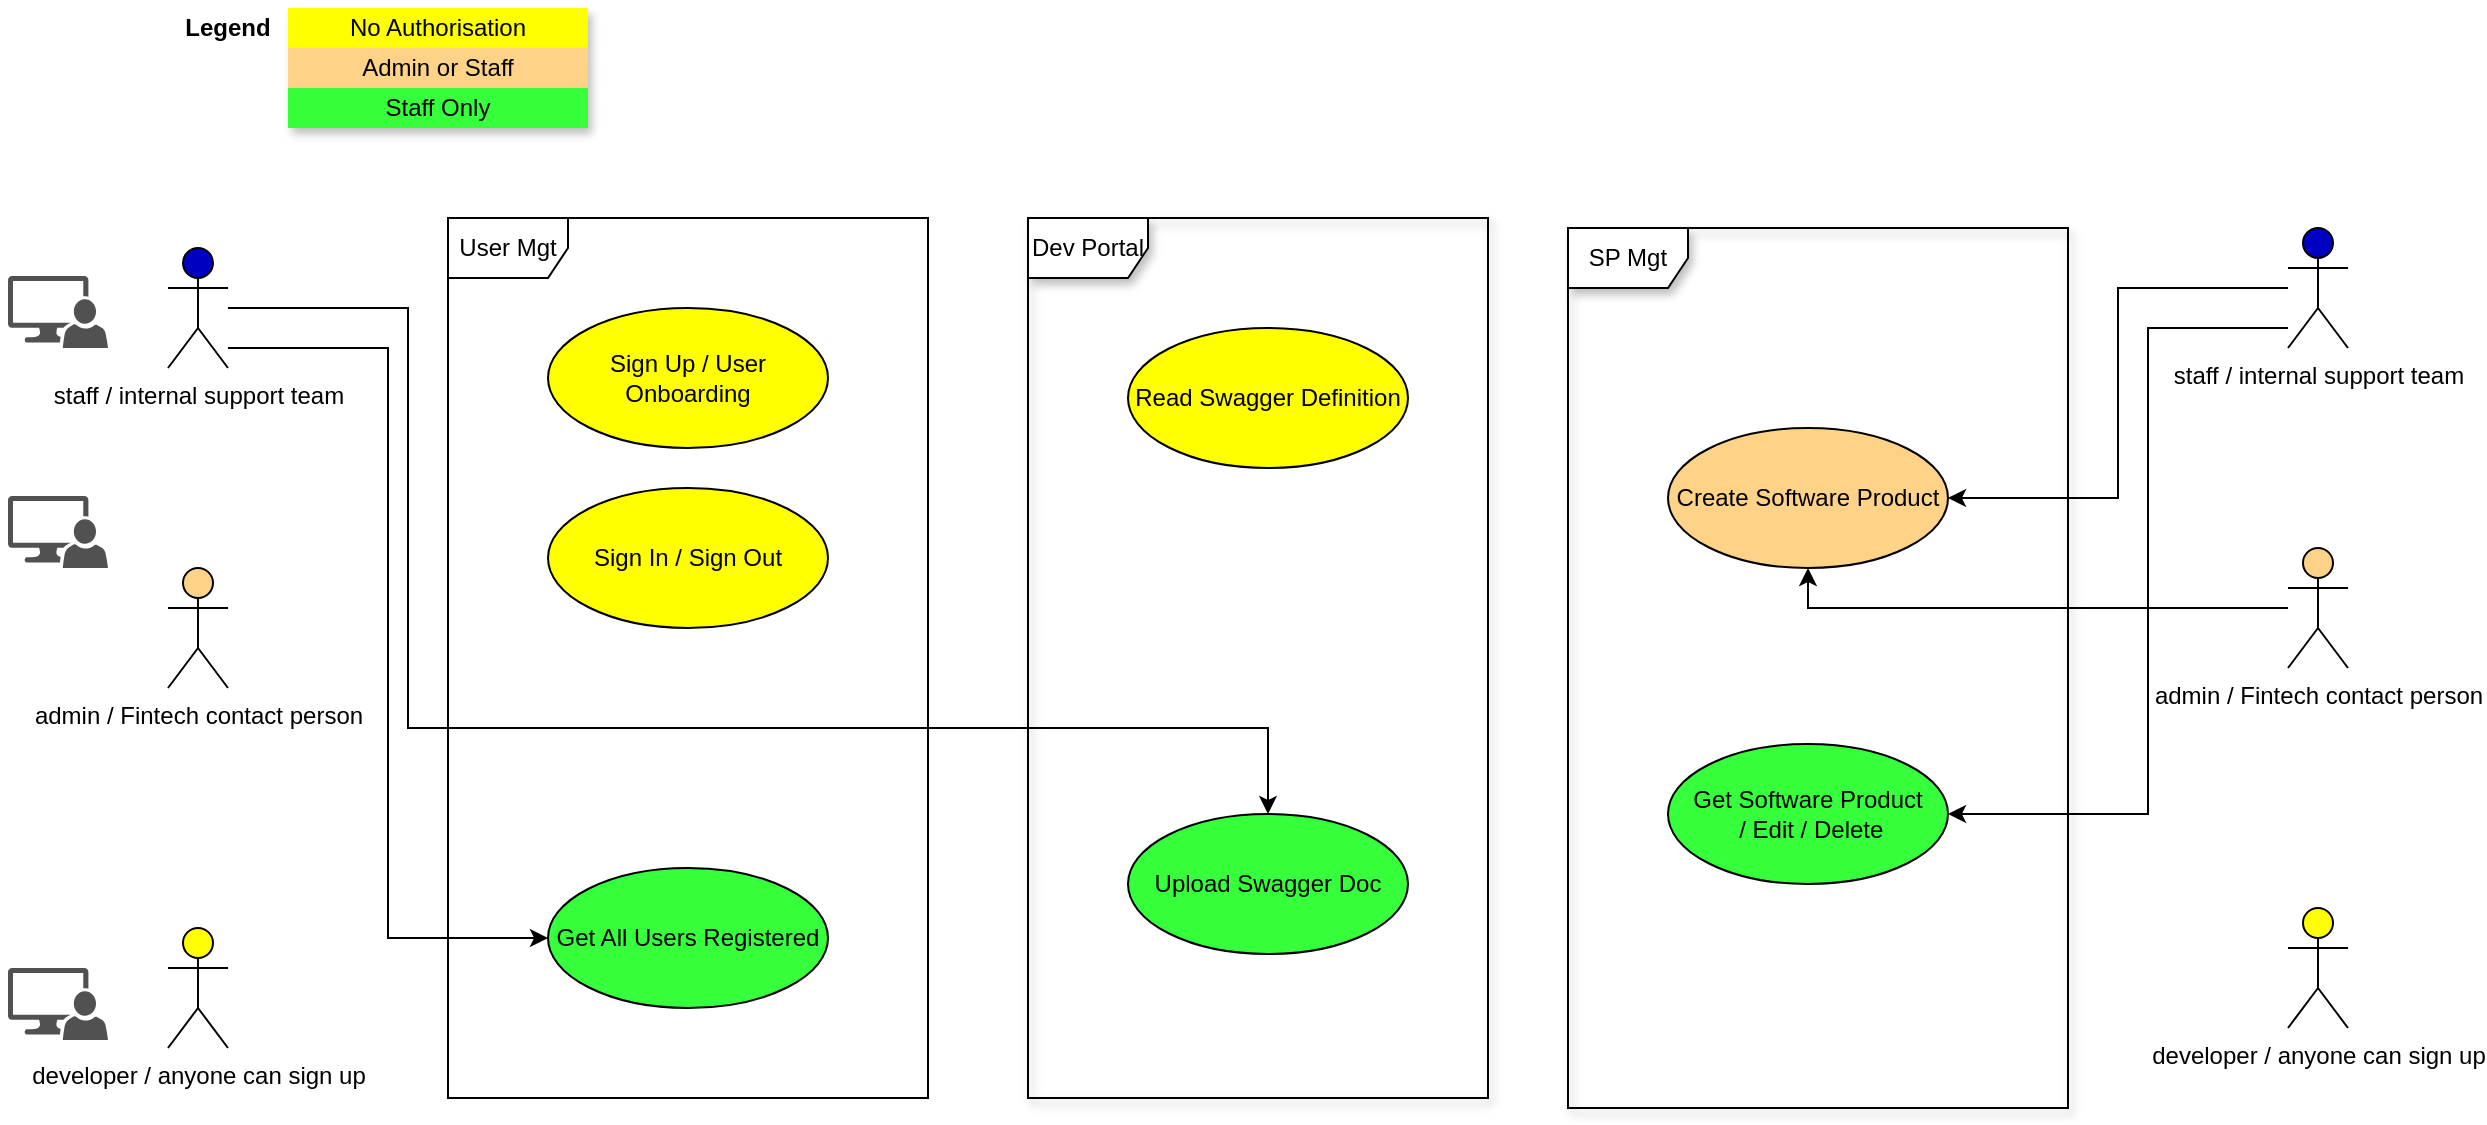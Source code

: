 <mxfile version="13.5.8" type="github">
  <diagram name="Page-1" id="e7e014a7-5840-1c2e-5031-d8a46d1fe8dd">
    <mxGraphModel dx="1549" dy="625" grid="0" gridSize="10" guides="1" tooltips="1" connect="1" arrows="1" fold="1" page="1" pageScale="1" pageWidth="1169" pageHeight="826" background="#ffffff" math="0" shadow="0">
      <root>
        <mxCell id="0" />
        <mxCell id="1" parent="0" />
        <mxCell id="DFxoOUwJSN-Vv42BanRs-62" value="Dev Portal" style="shape=umlFrame;whiteSpace=wrap;html=1;shadow=1;" vertex="1" parent="1">
          <mxGeometry x="530" y="115" width="230" height="440" as="geometry" />
        </mxCell>
        <mxCell id="DFxoOUwJSN-Vv42BanRs-64" value="SP Mgt" style="shape=umlFrame;whiteSpace=wrap;html=1;shadow=1;" vertex="1" parent="1">
          <mxGeometry x="800" y="120" width="250" height="440" as="geometry" />
        </mxCell>
        <mxCell id="DFxoOUwJSN-Vv42BanRs-56" value="User Mgt" style="shape=umlFrame;whiteSpace=wrap;html=1;shadow=0;" vertex="1" parent="1">
          <mxGeometry x="240" y="115" width="240" height="440" as="geometry" />
        </mxCell>
        <mxCell id="DFxoOUwJSN-Vv42BanRs-85" style="edgeStyle=orthogonalEdgeStyle;rounded=0;orthogonalLoop=1;jettySize=auto;html=1;entryX=0;entryY=0.5;entryDx=0;entryDy=0;" edge="1" parent="1" source="DFxoOUwJSN-Vv42BanRs-41" target="DFxoOUwJSN-Vv42BanRs-55">
          <mxGeometry relative="1" as="geometry">
            <Array as="points">
              <mxPoint x="210" y="180" />
              <mxPoint x="210" y="475" />
            </Array>
          </mxGeometry>
        </mxCell>
        <mxCell id="DFxoOUwJSN-Vv42BanRs-89" style="edgeStyle=orthogonalEdgeStyle;rounded=0;orthogonalLoop=1;jettySize=auto;html=1;" edge="1" parent="1" source="DFxoOUwJSN-Vv42BanRs-41" target="DFxoOUwJSN-Vv42BanRs-53">
          <mxGeometry relative="1" as="geometry">
            <Array as="points">
              <mxPoint x="220" y="160" />
              <mxPoint x="220" y="370" />
              <mxPoint x="650" y="370" />
            </Array>
          </mxGeometry>
        </mxCell>
        <mxCell id="DFxoOUwJSN-Vv42BanRs-41" value="staff / internal support team" style="shape=umlActor;verticalLabelPosition=bottom;verticalAlign=top;html=1;fillColor=#0000C2;" vertex="1" parent="1">
          <mxGeometry x="100" y="130" width="30" height="60" as="geometry" />
        </mxCell>
        <mxCell id="DFxoOUwJSN-Vv42BanRs-42" value="admin / Fintech contact person" style="shape=umlActor;verticalLabelPosition=bottom;verticalAlign=top;html=1;fillColor=#FFD387;" vertex="1" parent="1">
          <mxGeometry x="100" y="290" width="30" height="60" as="geometry" />
        </mxCell>
        <mxCell id="DFxoOUwJSN-Vv42BanRs-43" value="developer / anyone can sign up" style="shape=umlActor;verticalLabelPosition=bottom;verticalAlign=top;html=1;fillColor=#FFFF00;" vertex="1" parent="1">
          <mxGeometry x="100" y="470" width="30" height="60" as="geometry" />
        </mxCell>
        <mxCell id="DFxoOUwJSN-Vv42BanRs-48" value="Sign Up / User Onboarding" style="ellipse;whiteSpace=wrap;html=1;fillColor=#FFFF00;" vertex="1" parent="1">
          <mxGeometry x="290" y="160" width="140" height="70" as="geometry" />
        </mxCell>
        <mxCell id="DFxoOUwJSN-Vv42BanRs-50" value="Create Software Product" style="ellipse;whiteSpace=wrap;html=1;fillColor=#FFD387;" vertex="1" parent="1">
          <mxGeometry x="850" y="220" width="140" height="70" as="geometry" />
        </mxCell>
        <mxCell id="DFxoOUwJSN-Vv42BanRs-51" value="Get Software Product&lt;br&gt;&amp;nbsp;/ Edit / Delete" style="ellipse;whiteSpace=wrap;html=1;fillColor=#36FF3C;" vertex="1" parent="1">
          <mxGeometry x="850" y="378" width="140" height="70" as="geometry" />
        </mxCell>
        <mxCell id="DFxoOUwJSN-Vv42BanRs-52" value="Read Swagger Definition" style="ellipse;whiteSpace=wrap;html=1;fillColor=#FFFF00;" vertex="1" parent="1">
          <mxGeometry x="580" y="170" width="140" height="70" as="geometry" />
        </mxCell>
        <mxCell id="DFxoOUwJSN-Vv42BanRs-53" value="Upload Swagger Doc" style="ellipse;whiteSpace=wrap;html=1;fillColor=#36FF3C;" vertex="1" parent="1">
          <mxGeometry x="580" y="413" width="140" height="70" as="geometry" />
        </mxCell>
        <mxCell id="DFxoOUwJSN-Vv42BanRs-55" value="Get All Users Registered" style="ellipse;whiteSpace=wrap;html=1;fillColor=#36FF3C;" vertex="1" parent="1">
          <mxGeometry x="290" y="440" width="140" height="70" as="geometry" />
        </mxCell>
        <mxCell id="DFxoOUwJSN-Vv42BanRs-74" style="edgeStyle=orthogonalEdgeStyle;rounded=0;orthogonalLoop=1;jettySize=auto;html=1;entryX=1;entryY=0.5;entryDx=0;entryDy=0;" edge="1" parent="1" source="DFxoOUwJSN-Vv42BanRs-59" target="DFxoOUwJSN-Vv42BanRs-50">
          <mxGeometry relative="1" as="geometry" />
        </mxCell>
        <mxCell id="DFxoOUwJSN-Vv42BanRs-75" style="edgeStyle=orthogonalEdgeStyle;rounded=0;orthogonalLoop=1;jettySize=auto;html=1;entryX=1;entryY=0.5;entryDx=0;entryDy=0;" edge="1" parent="1" source="DFxoOUwJSN-Vv42BanRs-59" target="DFxoOUwJSN-Vv42BanRs-51">
          <mxGeometry relative="1" as="geometry">
            <Array as="points">
              <mxPoint x="1090" y="170" />
              <mxPoint x="1090" y="413" />
            </Array>
          </mxGeometry>
        </mxCell>
        <mxCell id="DFxoOUwJSN-Vv42BanRs-59" value="staff / internal support team" style="shape=umlActor;verticalLabelPosition=bottom;verticalAlign=top;html=1;fillColor=#0000C2;" vertex="1" parent="1">
          <mxGeometry x="1160" y="120" width="30" height="60" as="geometry" />
        </mxCell>
        <mxCell id="DFxoOUwJSN-Vv42BanRs-76" style="edgeStyle=orthogonalEdgeStyle;rounded=0;orthogonalLoop=1;jettySize=auto;html=1;entryX=0.5;entryY=1;entryDx=0;entryDy=0;" edge="1" parent="1" source="DFxoOUwJSN-Vv42BanRs-60" target="DFxoOUwJSN-Vv42BanRs-50">
          <mxGeometry relative="1" as="geometry" />
        </mxCell>
        <mxCell id="DFxoOUwJSN-Vv42BanRs-60" value="admin / Fintech contact person" style="shape=umlActor;verticalLabelPosition=bottom;verticalAlign=top;html=1;fillColor=#FFD387;" vertex="1" parent="1">
          <mxGeometry x="1160" y="280" width="30" height="60" as="geometry" />
        </mxCell>
        <mxCell id="DFxoOUwJSN-Vv42BanRs-61" value="developer / anyone can sign up" style="shape=umlActor;verticalLabelPosition=bottom;verticalAlign=top;html=1;fillColor=#FFFF00;" vertex="1" parent="1">
          <mxGeometry x="1160" y="460" width="30" height="60" as="geometry" />
        </mxCell>
        <mxCell id="DFxoOUwJSN-Vv42BanRs-70" value="Legend" style="text;html=1;strokeColor=none;fillColor=none;align=center;verticalAlign=middle;whiteSpace=wrap;rounded=0;shadow=1;fontStyle=1" vertex="1" parent="1">
          <mxGeometry x="110" y="10" width="40" height="20" as="geometry" />
        </mxCell>
        <mxCell id="DFxoOUwJSN-Vv42BanRs-78" value="" style="shape=image;html=1;verticalAlign=top;verticalLabelPosition=bottom;labelBackgroundColor=#ffffff;imageAspect=0;aspect=fixed;image=https://cdn4.iconfinder.com/data/icons/help-and-support-5/64/phone-call-service-support-customer-128.png;shadow=1;strokeColor=#3D77FF;fillColor=#FFFF00;" vertex="1" parent="1">
          <mxGeometry x="20" y="90" width="50" height="50" as="geometry" />
        </mxCell>
        <mxCell id="DFxoOUwJSN-Vv42BanRs-81" value="" style="pointerEvents=1;shadow=0;dashed=0;html=1;strokeColor=none;labelPosition=center;verticalLabelPosition=bottom;verticalAlign=top;align=center;fillColor=#515151;shape=mxgraph.mscae.system_center.admin_console" vertex="1" parent="1">
          <mxGeometry x="20" y="254" width="50" height="36" as="geometry" />
        </mxCell>
        <mxCell id="DFxoOUwJSN-Vv42BanRs-82" value="" style="pointerEvents=1;shadow=0;dashed=0;html=1;strokeColor=none;labelPosition=center;verticalLabelPosition=bottom;verticalAlign=top;align=center;fillColor=#515151;shape=mxgraph.mscae.system_center.admin_console" vertex="1" parent="1">
          <mxGeometry x="20" y="490" width="50" height="36" as="geometry" />
        </mxCell>
        <mxCell id="DFxoOUwJSN-Vv42BanRs-83" value="" style="pointerEvents=1;shadow=0;dashed=0;html=1;strokeColor=none;labelPosition=center;verticalLabelPosition=bottom;verticalAlign=top;align=center;fillColor=#515151;shape=mxgraph.mscae.system_center.admin_console" vertex="1" parent="1">
          <mxGeometry x="20" y="144" width="50" height="36" as="geometry" />
        </mxCell>
        <mxCell id="DFxoOUwJSN-Vv42BanRs-84" value="" style="group" vertex="1" connectable="0" parent="1">
          <mxGeometry x="160" y="10" width="150" height="60" as="geometry" />
        </mxCell>
        <mxCell id="DFxoOUwJSN-Vv42BanRs-65" value="No Authorisation" style="text;html=1;strokeColor=none;fillColor=#FFFF00;align=center;verticalAlign=middle;whiteSpace=wrap;rounded=0;shadow=1;" vertex="1" parent="DFxoOUwJSN-Vv42BanRs-84">
          <mxGeometry width="150" height="20" as="geometry" />
        </mxCell>
        <mxCell id="DFxoOUwJSN-Vv42BanRs-66" value="Admin or Staff" style="text;html=1;strokeColor=none;fillColor=#FFD387;align=center;verticalAlign=middle;whiteSpace=wrap;rounded=0;shadow=1;" vertex="1" parent="DFxoOUwJSN-Vv42BanRs-84">
          <mxGeometry y="20" width="150" height="20" as="geometry" />
        </mxCell>
        <mxCell id="DFxoOUwJSN-Vv42BanRs-67" value="Staff Only" style="text;html=1;strokeColor=none;fillColor=#36FF3C;align=center;verticalAlign=middle;whiteSpace=wrap;rounded=0;shadow=1;" vertex="1" parent="DFxoOUwJSN-Vv42BanRs-84">
          <mxGeometry y="40" width="150" height="20" as="geometry" />
        </mxCell>
        <mxCell id="DFxoOUwJSN-Vv42BanRs-47" value="Sign In / Sign Out" style="ellipse;whiteSpace=wrap;html=1;fillColor=#FFFF00;" vertex="1" parent="1">
          <mxGeometry x="290" y="250" width="140" height="70" as="geometry" />
        </mxCell>
      </root>
    </mxGraphModel>
  </diagram>
</mxfile>
